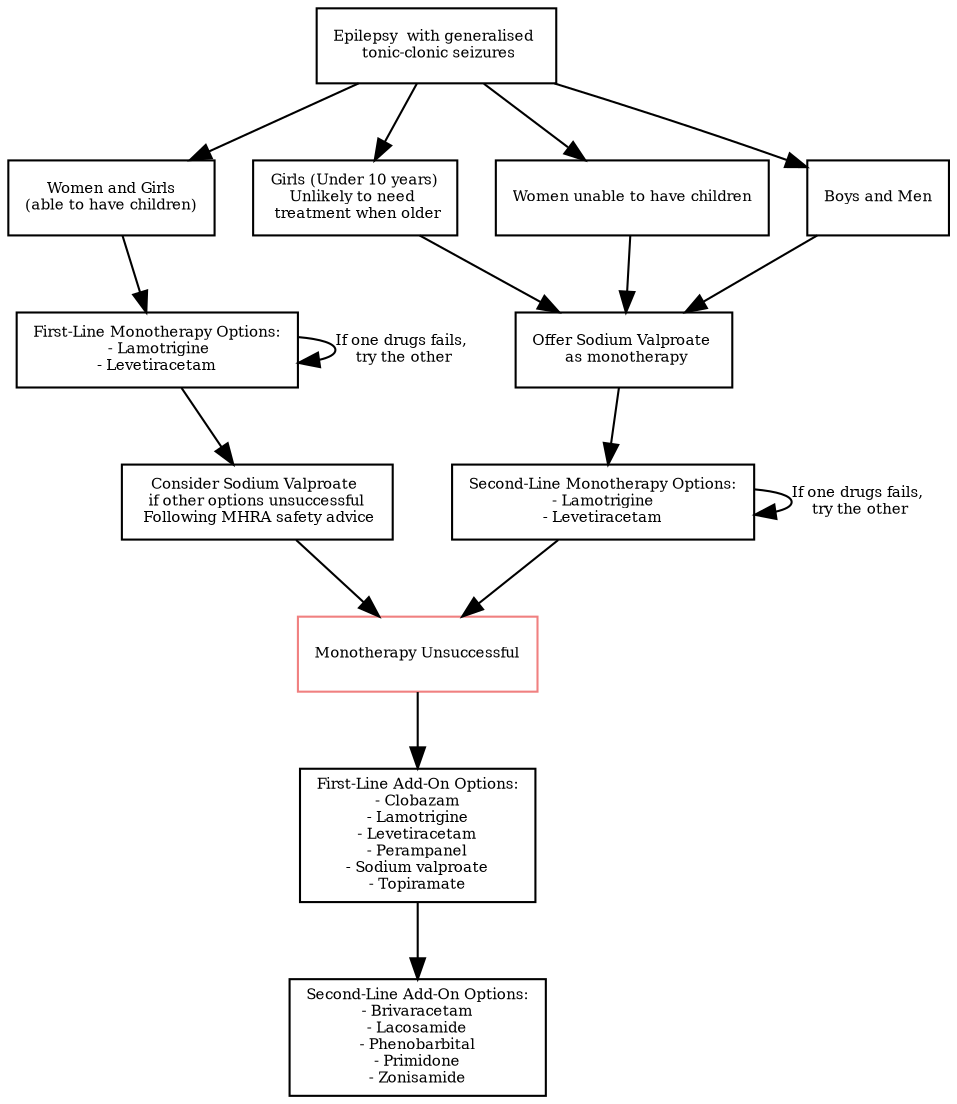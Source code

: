 digraph GTCS_Treatment {
    rankdir=TB;
    node [shape=rect fontsize=7];

    Patient_Characteristics [label="Epilepsy  with generalised \n tonic-clonic seizures"];
    Women_Girls [label="Women and Girls\n(able to have children)"];
    Girls_Young [label="Girls (Under 10 years)\nUnlikely to need \n treatment when older"];
    Women_Unable [label="Women unable to have children"];
    Boys_Men [label="Boys and Men"];
    Treatment_Unsuccessful [label="Monotherapy Unsuccessful", color=lightcoral];

    Valproate_women[label="Consider Sodium Valproate \n if other options unsuccessful \n Following MHRA safety advice"]
    First_Line [label="Offer Sodium Valproate \n as monotherapy"];
    First_Line_women [label="First-Line Monotherapy Options:\n - Lamotrigine\n- Levetiracetam"];
    Second_Line [label="Second-Line Monotherapy Options:\n- Lamotrigine\n- Levetiracetam"];
    Add_On_First_Line [label="First-Line Add-On Options:\n- Clobazam\n- Lamotrigine\n- Levetiracetam\n- Perampanel\n- Sodium valproate\n- Topiramate"];
    Add_On_Second_Line [label="Second-Line Add-On Options:\n- Brivaracetam\n- Lacosamide\n- Phenobarbital\n- Primidone\n- Zonisamide"];

    Patient_Characteristics -> Women_Girls;
    Patient_Characteristics -> Girls_Young;
    Patient_Characteristics -> Women_Unable;
    Patient_Characteristics -> Boys_Men;

    Women_Girls -> First_Line_women;
    First_Line_women -> Valproate_women;
    First_Line_women -> First_Line_women [label="If one drugs fails,\n try the other" fontsize=7];
    Valproate_women -> Treatment_Unsuccessful
    Girls_Young -> First_Line;
    Women_Unable -> First_Line;
    Boys_Men -> First_Line;

    First_Line -> Second_Line;
    Second_Line -> Treatment_Unsuccessful;
    Second_Line -> Second_Line [label="If one drugs fails,\n try the other" fontsize=7];
    Treatment_Unsuccessful -> Add_On_First_Line;
    Add_On_First_Line -> Add_On_Second_Line;

    {rank=same; Women_Girls; Girls_Young; Women_Unable; Boys_Men;}
}

